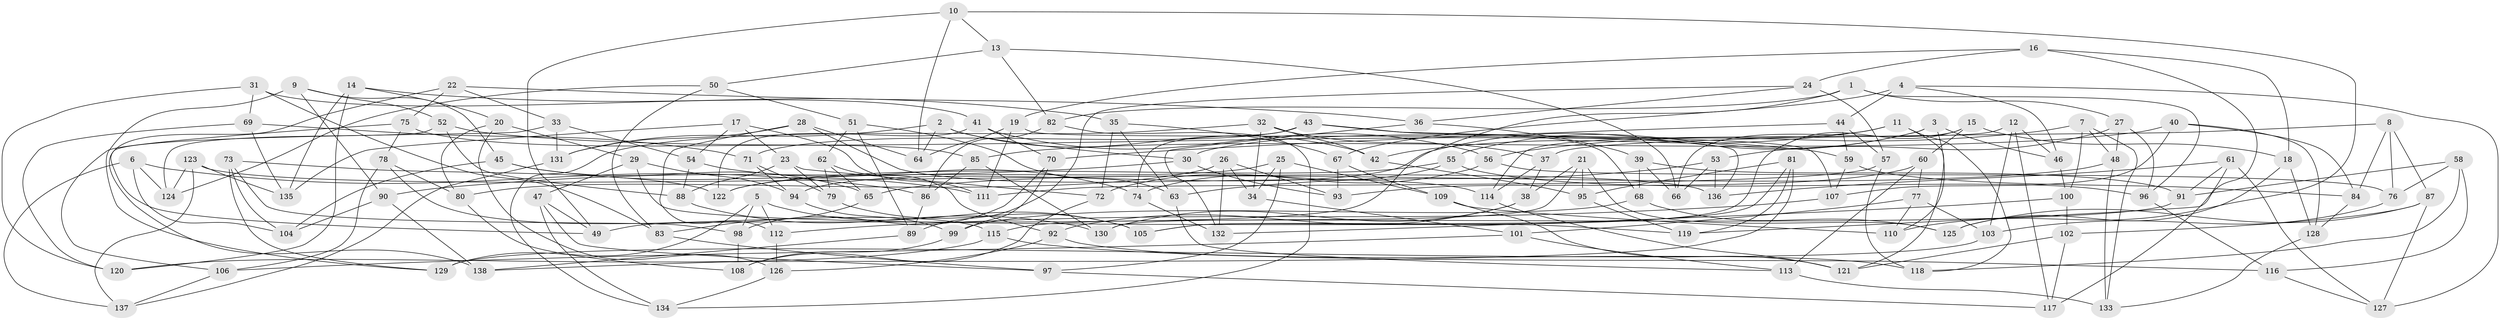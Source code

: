 // coarse degree distribution, {10: 0.08247422680412371, 4: 0.845360824742268, 8: 0.010309278350515464, 3: 0.030927835051546393, 9: 0.020618556701030927, 5: 0.010309278350515464}
// Generated by graph-tools (version 1.1) at 2025/53/03/04/25 22:53:51]
// undirected, 138 vertices, 276 edges
graph export_dot {
  node [color=gray90,style=filled];
  1;
  2;
  3;
  4;
  5;
  6;
  7;
  8;
  9;
  10;
  11;
  12;
  13;
  14;
  15;
  16;
  17;
  18;
  19;
  20;
  21;
  22;
  23;
  24;
  25;
  26;
  27;
  28;
  29;
  30;
  31;
  32;
  33;
  34;
  35;
  36;
  37;
  38;
  39;
  40;
  41;
  42;
  43;
  44;
  45;
  46;
  47;
  48;
  49;
  50;
  51;
  52;
  53;
  54;
  55;
  56;
  57;
  58;
  59;
  60;
  61;
  62;
  63;
  64;
  65;
  66;
  67;
  68;
  69;
  70;
  71;
  72;
  73;
  74;
  75;
  76;
  77;
  78;
  79;
  80;
  81;
  82;
  83;
  84;
  85;
  86;
  87;
  88;
  89;
  90;
  91;
  92;
  93;
  94;
  95;
  96;
  97;
  98;
  99;
  100;
  101;
  102;
  103;
  104;
  105;
  106;
  107;
  108;
  109;
  110;
  111;
  112;
  113;
  114;
  115;
  116;
  117;
  118;
  119;
  120;
  121;
  122;
  123;
  124;
  125;
  126;
  127;
  128;
  129;
  130;
  131;
  132;
  133;
  134;
  135;
  136;
  137;
  138;
  1 -- 82;
  1 -- 49;
  1 -- 27;
  1 -- 96;
  2 -- 64;
  2 -- 30;
  2 -- 131;
  2 -- 42;
  3 -- 55;
  3 -- 46;
  3 -- 110;
  3 -- 94;
  4 -- 44;
  4 -- 127;
  4 -- 67;
  4 -- 46;
  5 -- 129;
  5 -- 98;
  5 -- 112;
  5 -- 105;
  6 -- 137;
  6 -- 124;
  6 -- 86;
  6 -- 104;
  7 -- 56;
  7 -- 48;
  7 -- 100;
  7 -- 133;
  8 -- 76;
  8 -- 87;
  8 -- 84;
  8 -- 37;
  9 -- 45;
  9 -- 90;
  9 -- 52;
  9 -- 129;
  10 -- 110;
  10 -- 49;
  10 -- 13;
  10 -- 64;
  11 -- 121;
  11 -- 118;
  11 -- 30;
  11 -- 42;
  12 -- 46;
  12 -- 117;
  12 -- 114;
  12 -- 103;
  13 -- 50;
  13 -- 66;
  13 -- 82;
  14 -- 20;
  14 -- 135;
  14 -- 120;
  14 -- 35;
  15 -- 66;
  15 -- 105;
  15 -- 60;
  15 -- 18;
  16 -- 18;
  16 -- 24;
  16 -- 119;
  16 -- 19;
  17 -- 23;
  17 -- 111;
  17 -- 135;
  17 -- 54;
  18 -- 128;
  18 -- 125;
  19 -- 111;
  19 -- 107;
  19 -- 64;
  20 -- 29;
  20 -- 126;
  20 -- 80;
  21 -- 95;
  21 -- 38;
  21 -- 125;
  21 -- 130;
  22 -- 36;
  22 -- 33;
  22 -- 49;
  22 -- 75;
  23 -- 72;
  23 -- 88;
  23 -- 79;
  24 -- 36;
  24 -- 89;
  24 -- 57;
  25 -- 109;
  25 -- 122;
  25 -- 97;
  25 -- 34;
  26 -- 34;
  26 -- 132;
  26 -- 80;
  26 -- 93;
  27 -- 96;
  27 -- 53;
  27 -- 48;
  28 -- 112;
  28 -- 114;
  28 -- 64;
  28 -- 131;
  29 -- 94;
  29 -- 47;
  29 -- 119;
  30 -- 93;
  30 -- 90;
  31 -- 120;
  31 -- 41;
  31 -- 83;
  31 -- 69;
  32 -- 42;
  32 -- 34;
  32 -- 134;
  32 -- 37;
  33 -- 138;
  33 -- 131;
  33 -- 54;
  34 -- 101;
  35 -- 72;
  35 -- 63;
  35 -- 67;
  36 -- 39;
  36 -- 132;
  37 -- 114;
  37 -- 38;
  38 -- 92;
  38 -- 130;
  39 -- 91;
  39 -- 66;
  39 -- 68;
  40 -- 107;
  40 -- 128;
  40 -- 84;
  40 -- 85;
  41 -- 70;
  41 -- 122;
  41 -- 56;
  42 -- 95;
  43 -- 136;
  43 -- 74;
  43 -- 68;
  43 -- 71;
  44 -- 59;
  44 -- 57;
  44 -- 70;
  45 -- 111;
  45 -- 104;
  45 -- 65;
  46 -- 100;
  47 -- 134;
  47 -- 97;
  47 -- 49;
  48 -- 133;
  48 -- 65;
  50 -- 124;
  50 -- 51;
  50 -- 83;
  51 -- 62;
  51 -- 63;
  51 -- 89;
  52 -- 88;
  52 -- 124;
  52 -- 59;
  53 -- 136;
  53 -- 66;
  53 -- 63;
  54 -- 88;
  54 -- 74;
  55 -- 96;
  55 -- 74;
  55 -- 122;
  56 -- 72;
  56 -- 76;
  57 -- 118;
  57 -- 111;
  58 -- 118;
  58 -- 116;
  58 -- 76;
  58 -- 91;
  59 -- 84;
  59 -- 107;
  60 -- 93;
  60 -- 77;
  60 -- 113;
  61 -- 127;
  61 -- 136;
  61 -- 117;
  61 -- 91;
  62 -- 65;
  62 -- 92;
  62 -- 79;
  63 -- 113;
  65 -- 83;
  67 -- 109;
  67 -- 93;
  68 -- 125;
  68 -- 99;
  69 -- 120;
  69 -- 71;
  69 -- 135;
  70 -- 98;
  70 -- 99;
  71 -- 79;
  71 -- 94;
  72 -- 108;
  73 -- 98;
  73 -- 129;
  73 -- 104;
  73 -- 122;
  74 -- 132;
  75 -- 106;
  75 -- 78;
  75 -- 85;
  76 -- 103;
  77 -- 101;
  77 -- 103;
  77 -- 110;
  78 -- 115;
  78 -- 80;
  78 -- 106;
  79 -- 105;
  80 -- 108;
  81 -- 105;
  81 -- 138;
  81 -- 119;
  81 -- 95;
  82 -- 86;
  82 -- 134;
  83 -- 97;
  84 -- 128;
  85 -- 86;
  85 -- 130;
  86 -- 89;
  87 -- 127;
  87 -- 125;
  87 -- 102;
  88 -- 130;
  89 -- 138;
  90 -- 138;
  90 -- 104;
  91 -- 115;
  92 -- 126;
  92 -- 118;
  94 -- 99;
  95 -- 119;
  96 -- 116;
  97 -- 117;
  98 -- 108;
  99 -- 108;
  100 -- 102;
  100 -- 132;
  101 -- 113;
  101 -- 106;
  102 -- 117;
  102 -- 121;
  103 -- 129;
  106 -- 137;
  107 -- 112;
  109 -- 121;
  109 -- 110;
  112 -- 126;
  113 -- 133;
  114 -- 121;
  115 -- 116;
  115 -- 120;
  116 -- 127;
  123 -- 136;
  123 -- 137;
  123 -- 135;
  123 -- 124;
  126 -- 134;
  128 -- 133;
  131 -- 137;
}
